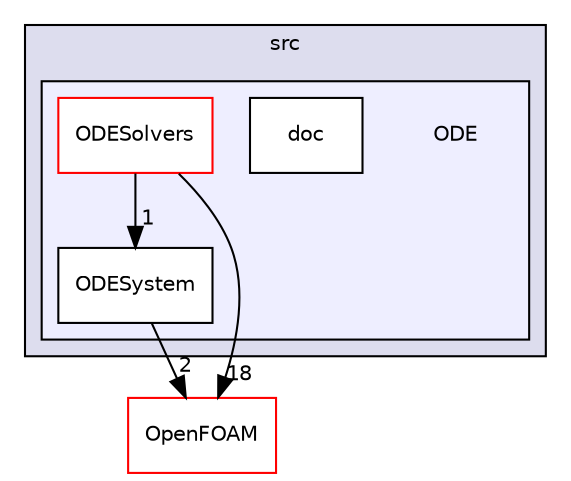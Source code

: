 digraph "src/ODE" {
  bgcolor=transparent;
  compound=true
  node [ fontsize="10", fontname="Helvetica"];
  edge [ labelfontsize="10", labelfontname="Helvetica"];
  subgraph clusterdir_68267d1309a1af8e8297ef4c3efbcdba {
    graph [ bgcolor="#ddddee", pencolor="black", label="src" fontname="Helvetica", fontsize="10", URL="dir_68267d1309a1af8e8297ef4c3efbcdba.html"]
  subgraph clusterdir_e47b7a1cb0d621da2e060462b00c1c76 {
    graph [ bgcolor="#eeeeff", pencolor="black", label="" URL="dir_e47b7a1cb0d621da2e060462b00c1c76.html"];
    dir_e47b7a1cb0d621da2e060462b00c1c76 [shape=plaintext label="ODE"];
    dir_d7c54b43186f5b228def8dda1abd9c66 [shape=box label="doc" color="black" fillcolor="white" style="filled" URL="dir_d7c54b43186f5b228def8dda1abd9c66.html"];
    dir_3c9eb44cc766b767ba49f7a4339bd2b9 [shape=box label="ODESolvers" color="red" fillcolor="white" style="filled" URL="dir_3c9eb44cc766b767ba49f7a4339bd2b9.html"];
    dir_17e94c812d47a857ada882731d3839cf [shape=box label="ODESystem" color="black" fillcolor="white" style="filled" URL="dir_17e94c812d47a857ada882731d3839cf.html"];
  }
  }
  dir_c5473ff19b20e6ec4dfe5c310b3778a8 [shape=box label="OpenFOAM" color="red" URL="dir_c5473ff19b20e6ec4dfe5c310b3778a8.html"];
  dir_3c9eb44cc766b767ba49f7a4339bd2b9->dir_17e94c812d47a857ada882731d3839cf [headlabel="1", labeldistance=1.5 headhref="dir_001606_002150.html"];
  dir_3c9eb44cc766b767ba49f7a4339bd2b9->dir_c5473ff19b20e6ec4dfe5c310b3778a8 [headlabel="18", labeldistance=1.5 headhref="dir_001606_002151.html"];
  dir_17e94c812d47a857ada882731d3839cf->dir_c5473ff19b20e6ec4dfe5c310b3778a8 [headlabel="2", labeldistance=1.5 headhref="dir_002150_002151.html"];
}
